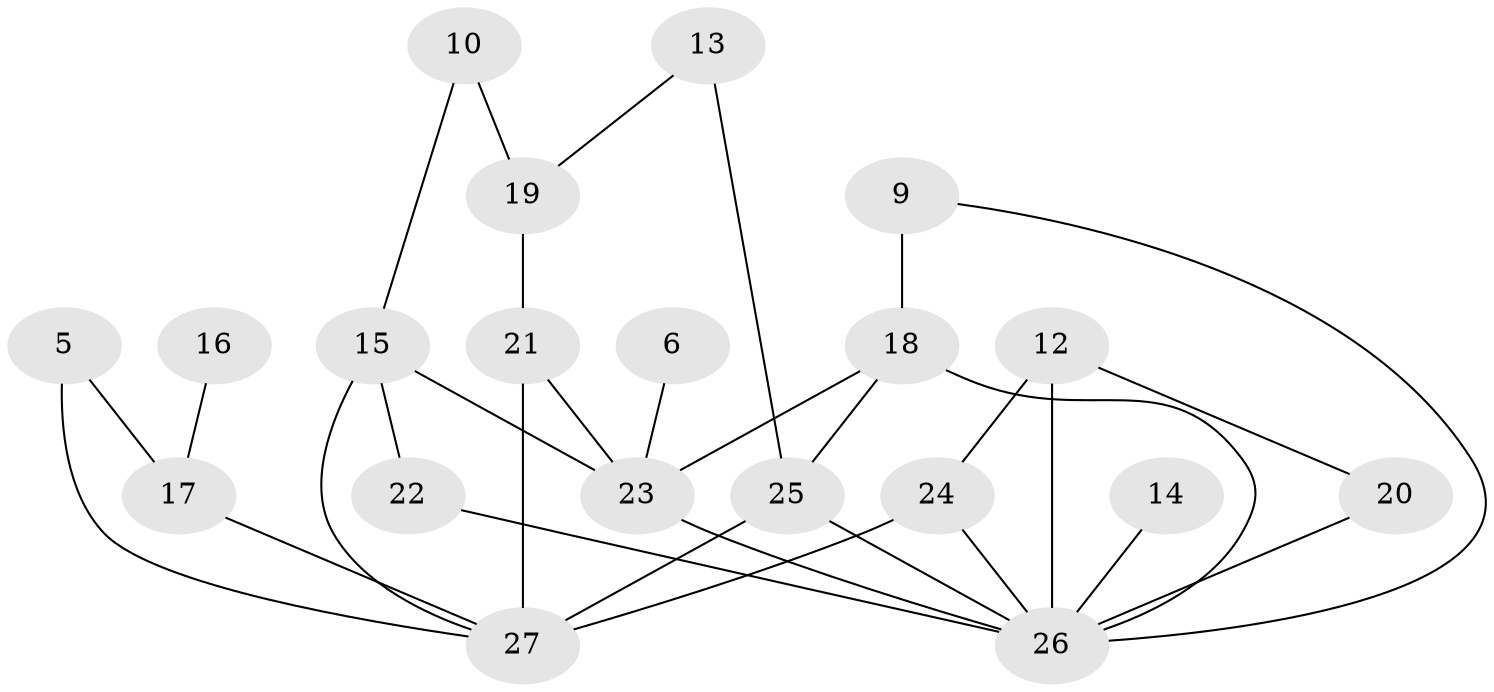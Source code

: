 // original degree distribution, {1: 0.18867924528301888, 2: 0.2641509433962264, 4: 0.09433962264150944, 0: 0.11320754716981132, 3: 0.2641509433962264, 5: 0.07547169811320754}
// Generated by graph-tools (version 1.1) at 2025/25/03/09/25 03:25:21]
// undirected, 20 vertices, 31 edges
graph export_dot {
graph [start="1"]
  node [color=gray90,style=filled];
  5;
  6;
  9;
  10;
  12;
  13;
  14;
  15;
  16;
  17;
  18;
  19;
  20;
  21;
  22;
  23;
  24;
  25;
  26;
  27;
  5 -- 17 [weight=1.0];
  5 -- 27 [weight=1.0];
  6 -- 23 [weight=1.0];
  9 -- 18 [weight=2.0];
  9 -- 26 [weight=1.0];
  10 -- 15 [weight=1.0];
  10 -- 19 [weight=1.0];
  12 -- 20 [weight=1.0];
  12 -- 24 [weight=1.0];
  12 -- 26 [weight=1.0];
  13 -- 19 [weight=1.0];
  13 -- 25 [weight=1.0];
  14 -- 26 [weight=1.0];
  15 -- 22 [weight=1.0];
  15 -- 23 [weight=1.0];
  15 -- 27 [weight=1.0];
  16 -- 17 [weight=1.0];
  17 -- 27 [weight=1.0];
  18 -- 23 [weight=1.0];
  18 -- 25 [weight=1.0];
  18 -- 26 [weight=1.0];
  19 -- 21 [weight=1.0];
  20 -- 26 [weight=1.0];
  21 -- 23 [weight=1.0];
  21 -- 27 [weight=1.0];
  22 -- 26 [weight=1.0];
  23 -- 26 [weight=1.0];
  24 -- 26 [weight=1.0];
  24 -- 27 [weight=2.0];
  25 -- 26 [weight=1.0];
  25 -- 27 [weight=1.0];
}

